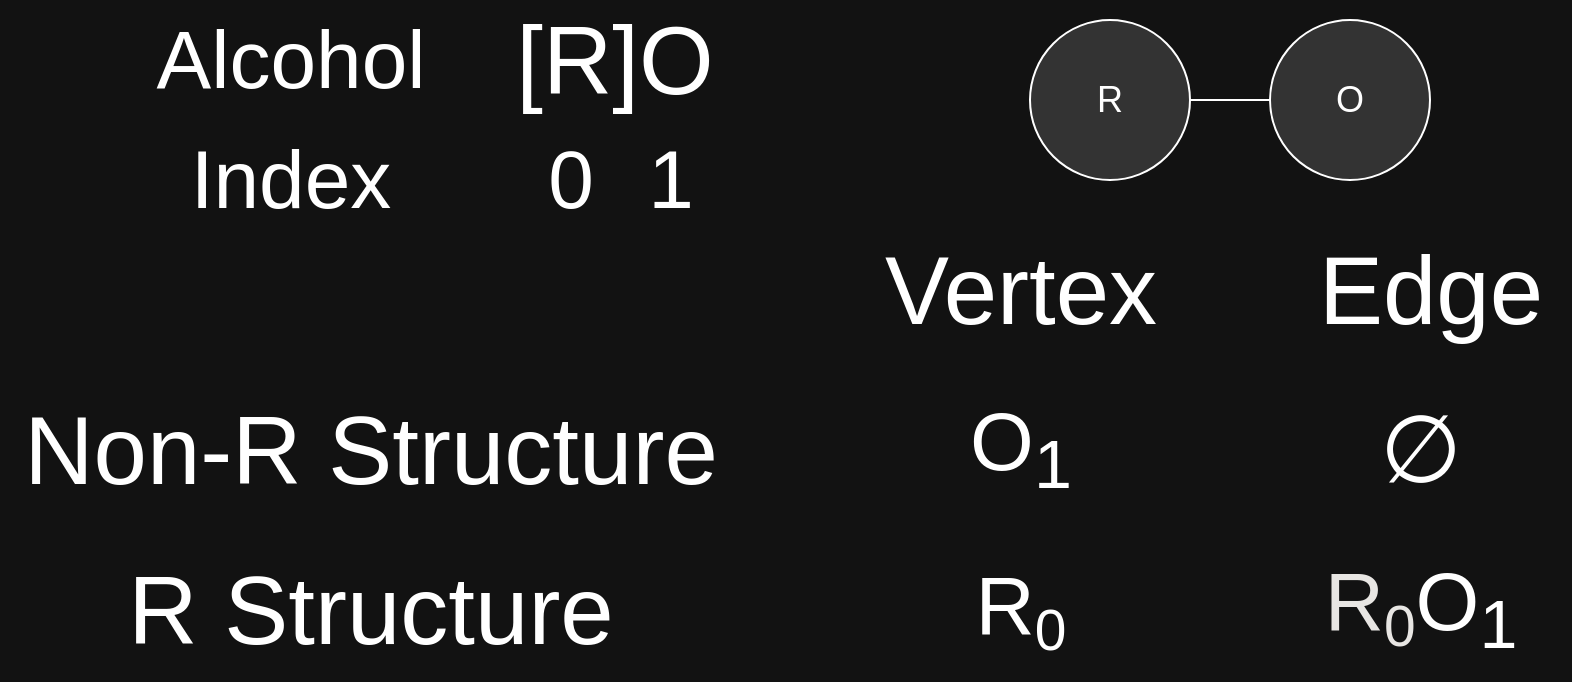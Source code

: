 <mxfile version="20.3.6" type="device"><diagram id="wKJy1GKXMYPHrQkT_KPz" name="Page-1"><mxGraphModel dx="2272" dy="832" grid="1" gridSize="10" guides="1" tooltips="1" connect="1" arrows="1" fold="1" page="1" pageScale="1" pageWidth="850" pageHeight="1100" background="#121212" math="0" shadow="0"><root><mxCell id="0"/><mxCell id="1" parent="0"/><mxCell id="kqtTX4e_2YRdnR9dKaga-18" value="&lt;font style=&quot;font-size: 48px;&quot;&gt;[R]O&lt;/font&gt;" style="text;html=1;strokeColor=none;fillColor=none;align=center;verticalAlign=middle;whiteSpace=wrap;rounded=0;fontColor=#FFFFFF;" parent="1" vertex="1"><mxGeometry x="245" y="150" width="95" height="60" as="geometry"/></mxCell><mxCell id="kqtTX4e_2YRdnR9dKaga-49" value="Non-R Structure" style="text;html=1;align=center;verticalAlign=middle;resizable=0;points=[];autosize=1;strokeColor=none;fillColor=none;fontSize=48;fontColor=#FFFFFF;" parent="1" vertex="1"><mxGeometry x="-15" y="340" width="370" height="70" as="geometry"/></mxCell><mxCell id="kqtTX4e_2YRdnR9dKaga-50" value="Vertex" style="text;html=1;align=center;verticalAlign=middle;resizable=0;points=[];autosize=1;strokeColor=none;fillColor=none;fontSize=48;fontColor=#FFFFFF;" parent="1" vertex="1"><mxGeometry x="415" y="260" width="160" height="70" as="geometry"/></mxCell><mxCell id="kqtTX4e_2YRdnR9dKaga-51" value="0" style="text;html=1;align=center;verticalAlign=middle;resizable=0;points=[];autosize=1;strokeColor=none;fillColor=none;fontSize=41;fontColor=#FFFFFF;" parent="1" vertex="1"><mxGeometry x="245" y="210" width="50" height="60" as="geometry"/></mxCell><mxCell id="m5ZOI0komfTT3mETPMmU-1" value="Edge" style="text;html=1;align=center;verticalAlign=middle;resizable=0;points=[];autosize=1;strokeColor=none;fillColor=none;fontSize=48;fontColor=#FFFFFF;" parent="1" vertex="1"><mxGeometry x="630" y="260" width="140" height="70" as="geometry"/></mxCell><mxCell id="m5ZOI0komfTT3mETPMmU-2" value="1" style="text;html=1;align=center;verticalAlign=middle;resizable=0;points=[];autosize=1;strokeColor=none;fillColor=none;fontSize=41;fontColor=#FFFFFF;" parent="1" vertex="1"><mxGeometry x="295" y="210" width="50" height="60" as="geometry"/></mxCell><mxCell id="m5ZOI0komfTT3mETPMmU-3" value="Index" style="text;html=1;align=center;verticalAlign=middle;resizable=0;points=[];autosize=1;strokeColor=none;fillColor=none;fontSize=41;fontColor=#FFFFFF;" parent="1" vertex="1"><mxGeometry x="70" y="210" width="120" height="60" as="geometry"/></mxCell><mxCell id="m5ZOI0komfTT3mETPMmU-5" value="O&lt;sub&gt;1&lt;/sub&gt;" style="text;html=1;align=center;verticalAlign=middle;resizable=0;points=[];autosize=1;strokeColor=none;fillColor=none;fontSize=41;fontColor=#FFFFFF;" parent="1" vertex="1"><mxGeometry x="460" y="340" width="70" height="70" as="geometry"/></mxCell><mxCell id="m5ZOI0komfTT3mETPMmU-6" value="&lt;span data-darkreader-inline-bgcolor=&quot;&quot; data-darkreader-inline-color=&quot;&quot; style=&quot;font-family: Roboto, arial, sans-serif; font-size: 47px; text-align: left; --darkreader-inline-color:#bdb7ae; --darkreader-inline-bgcolor:#151617;&quot;&gt;∅&lt;/span&gt;" style="text;html=1;align=center;verticalAlign=middle;resizable=0;points=[];autosize=1;strokeColor=none;fillColor=none;fontSize=47;fontColor=#FFFFFF;labelBackgroundColor=none;" parent="1" vertex="1"><mxGeometry x="670" y="340" width="50" height="70" as="geometry"/></mxCell><mxCell id="m5ZOI0komfTT3mETPMmU-7" value="R Structure" style="text;html=1;align=center;verticalAlign=middle;resizable=0;points=[];autosize=1;strokeColor=none;fillColor=none;fontSize=48;fontColor=#FFFFFF;" parent="1" vertex="1"><mxGeometry x="35" y="420" width="270" height="70" as="geometry"/></mxCell><mxCell id="m5ZOI0komfTT3mETPMmU-8" value="R&lt;span style=&quot;font-size: 34.167px;&quot;&gt;&lt;sub&gt;0&lt;/sub&gt;&lt;/span&gt;" style="text;html=1;align=center;verticalAlign=middle;resizable=0;points=[];autosize=1;strokeColor=none;fillColor=none;fontSize=41;fontColor=#FFFFFF;" parent="1" vertex="1"><mxGeometry x="460" y="420" width="70" height="70" as="geometry"/></mxCell><mxCell id="m5ZOI0komfTT3mETPMmU-9" value="&lt;span data-darkreader-inline-color=&quot;&quot; style=&quot;color: rgba(0, 0, 0, 0); font-family: monospace; font-size: 0px; text-align: start; --darkreader-inline-color:rgba(232, 230, 227, 0);&quot;&gt;%3CmxGraphModel%3E%3Croot%3E%3CmxCell%20id%3D%220%22%2F%3E%3CmxCell%20id%3D%221%22%20parent%3D%220%22%2F%3E%3CmxCell%20id%3D%222%22%20value%3D%22R%26lt%3Bspan%20style%3D%26quot%3Bfont-size%3A%2034.167px%3B%26quot%3B%26gt%3B%26lt%3Bsub%26gt%3B0%26lt%3B%2Fsub%26gt%3B%26lt%3B%2Fspan%26gt%3B%22%20style%3D%22text%3Bhtml%3D1%3Balign%3Dcenter%3BverticalAlign%3Dmiddle%3Bresizable%3D0%3Bpoints%3D%5B%5D%3Bautosize%3D1%3BstrokeColor%3Dnone%3BfillColor%3Dnone%3BfontSize%3D41%3BfontColor%3D%23FFFFFF%3B%22%20vertex%3D%221%22%20parent%3D%221%22%3E%3CmxGeometry%20x%3D%22460%22%20y%3D%22460%22%20width%3D%2270%22%20height%3D%2270%22%20as%3D%22geometry%22%2F%3E%3C%2FmxCell%3E%3C%2Froot%3E%3C%2FmxGraphModel%&lt;span data-darkreader-inline-color=&quot;&quot; style=&quot;color: rgb(232, 230, 227); font-family: Helvetica; font-size: 41px; text-align: center; --darkreader-inline-color:#d8d4cf;&quot;&gt;R&lt;/span&gt;&lt;span data-darkreader-inline-color=&quot;&quot; style=&quot;color: rgb(232, 230, 227); font-family: Helvetica; text-align: center; font-size: 34.167px; --darkreader-inline-color:#d8d4cf;&quot;&gt;&lt;sub&gt;0&lt;/sub&gt;&lt;/span&gt;3E&lt;/span&gt;O&lt;sub&gt;1&lt;/sub&gt;" style="text;html=1;align=center;verticalAlign=middle;resizable=0;points=[];autosize=1;strokeColor=none;fillColor=none;fontSize=41;fontColor=#FFFFFF;" parent="1" vertex="1"><mxGeometry x="635" y="420" width="120" height="70" as="geometry"/></mxCell><mxCell id="m5ZOI0komfTT3mETPMmU-10" value="Alcohol" style="text;html=1;align=center;verticalAlign=middle;resizable=0;points=[];autosize=1;strokeColor=none;fillColor=none;fontSize=41;fontColor=#FFFFFF;" parent="1" vertex="1"><mxGeometry x="50" y="150" width="160" height="60" as="geometry"/></mxCell><mxCell id="3qf04-cXtdpuMqNtZwf9-1" value="&lt;font style=&quot;font-size: 18px;&quot;&gt;R&lt;/font&gt;" style="ellipse;whiteSpace=wrap;html=1;aspect=fixed;fillColor=#333333;labelBackgroundColor=none;fontColor=#FFFFFF;labelBorderColor=none;strokeColor=#FFFFFF;" vertex="1" parent="1"><mxGeometry x="500" y="160" width="80" height="80" as="geometry"/></mxCell><mxCell id="3qf04-cXtdpuMqNtZwf9-2" value="&lt;font style=&quot;font-size: 18px;&quot;&gt;O&lt;/font&gt;" style="ellipse;whiteSpace=wrap;html=1;aspect=fixed;fillColor=#333333;labelBackgroundColor=none;fontColor=#FFFFFF;labelBorderColor=none;strokeColor=#FFFFFF;" vertex="1" parent="1"><mxGeometry x="620" y="160" width="80" height="80" as="geometry"/></mxCell><mxCell id="3qf04-cXtdpuMqNtZwf9-3" value="" style="endArrow=none;html=1;rounded=0;exitX=1;exitY=0.5;exitDx=0;exitDy=0;entryX=0;entryY=0.5;entryDx=0;entryDy=0;labelBackgroundColor=#828282;strokeColor=#FFFFFF;" edge="1" parent="1" source="3qf04-cXtdpuMqNtZwf9-1" target="3qf04-cXtdpuMqNtZwf9-2"><mxGeometry width="50" height="50" relative="1" as="geometry"><mxPoint x="700" y="250" as="sourcePoint"/><mxPoint x="750" y="200" as="targetPoint"/></mxGeometry></mxCell></root></mxGraphModel></diagram></mxfile>
